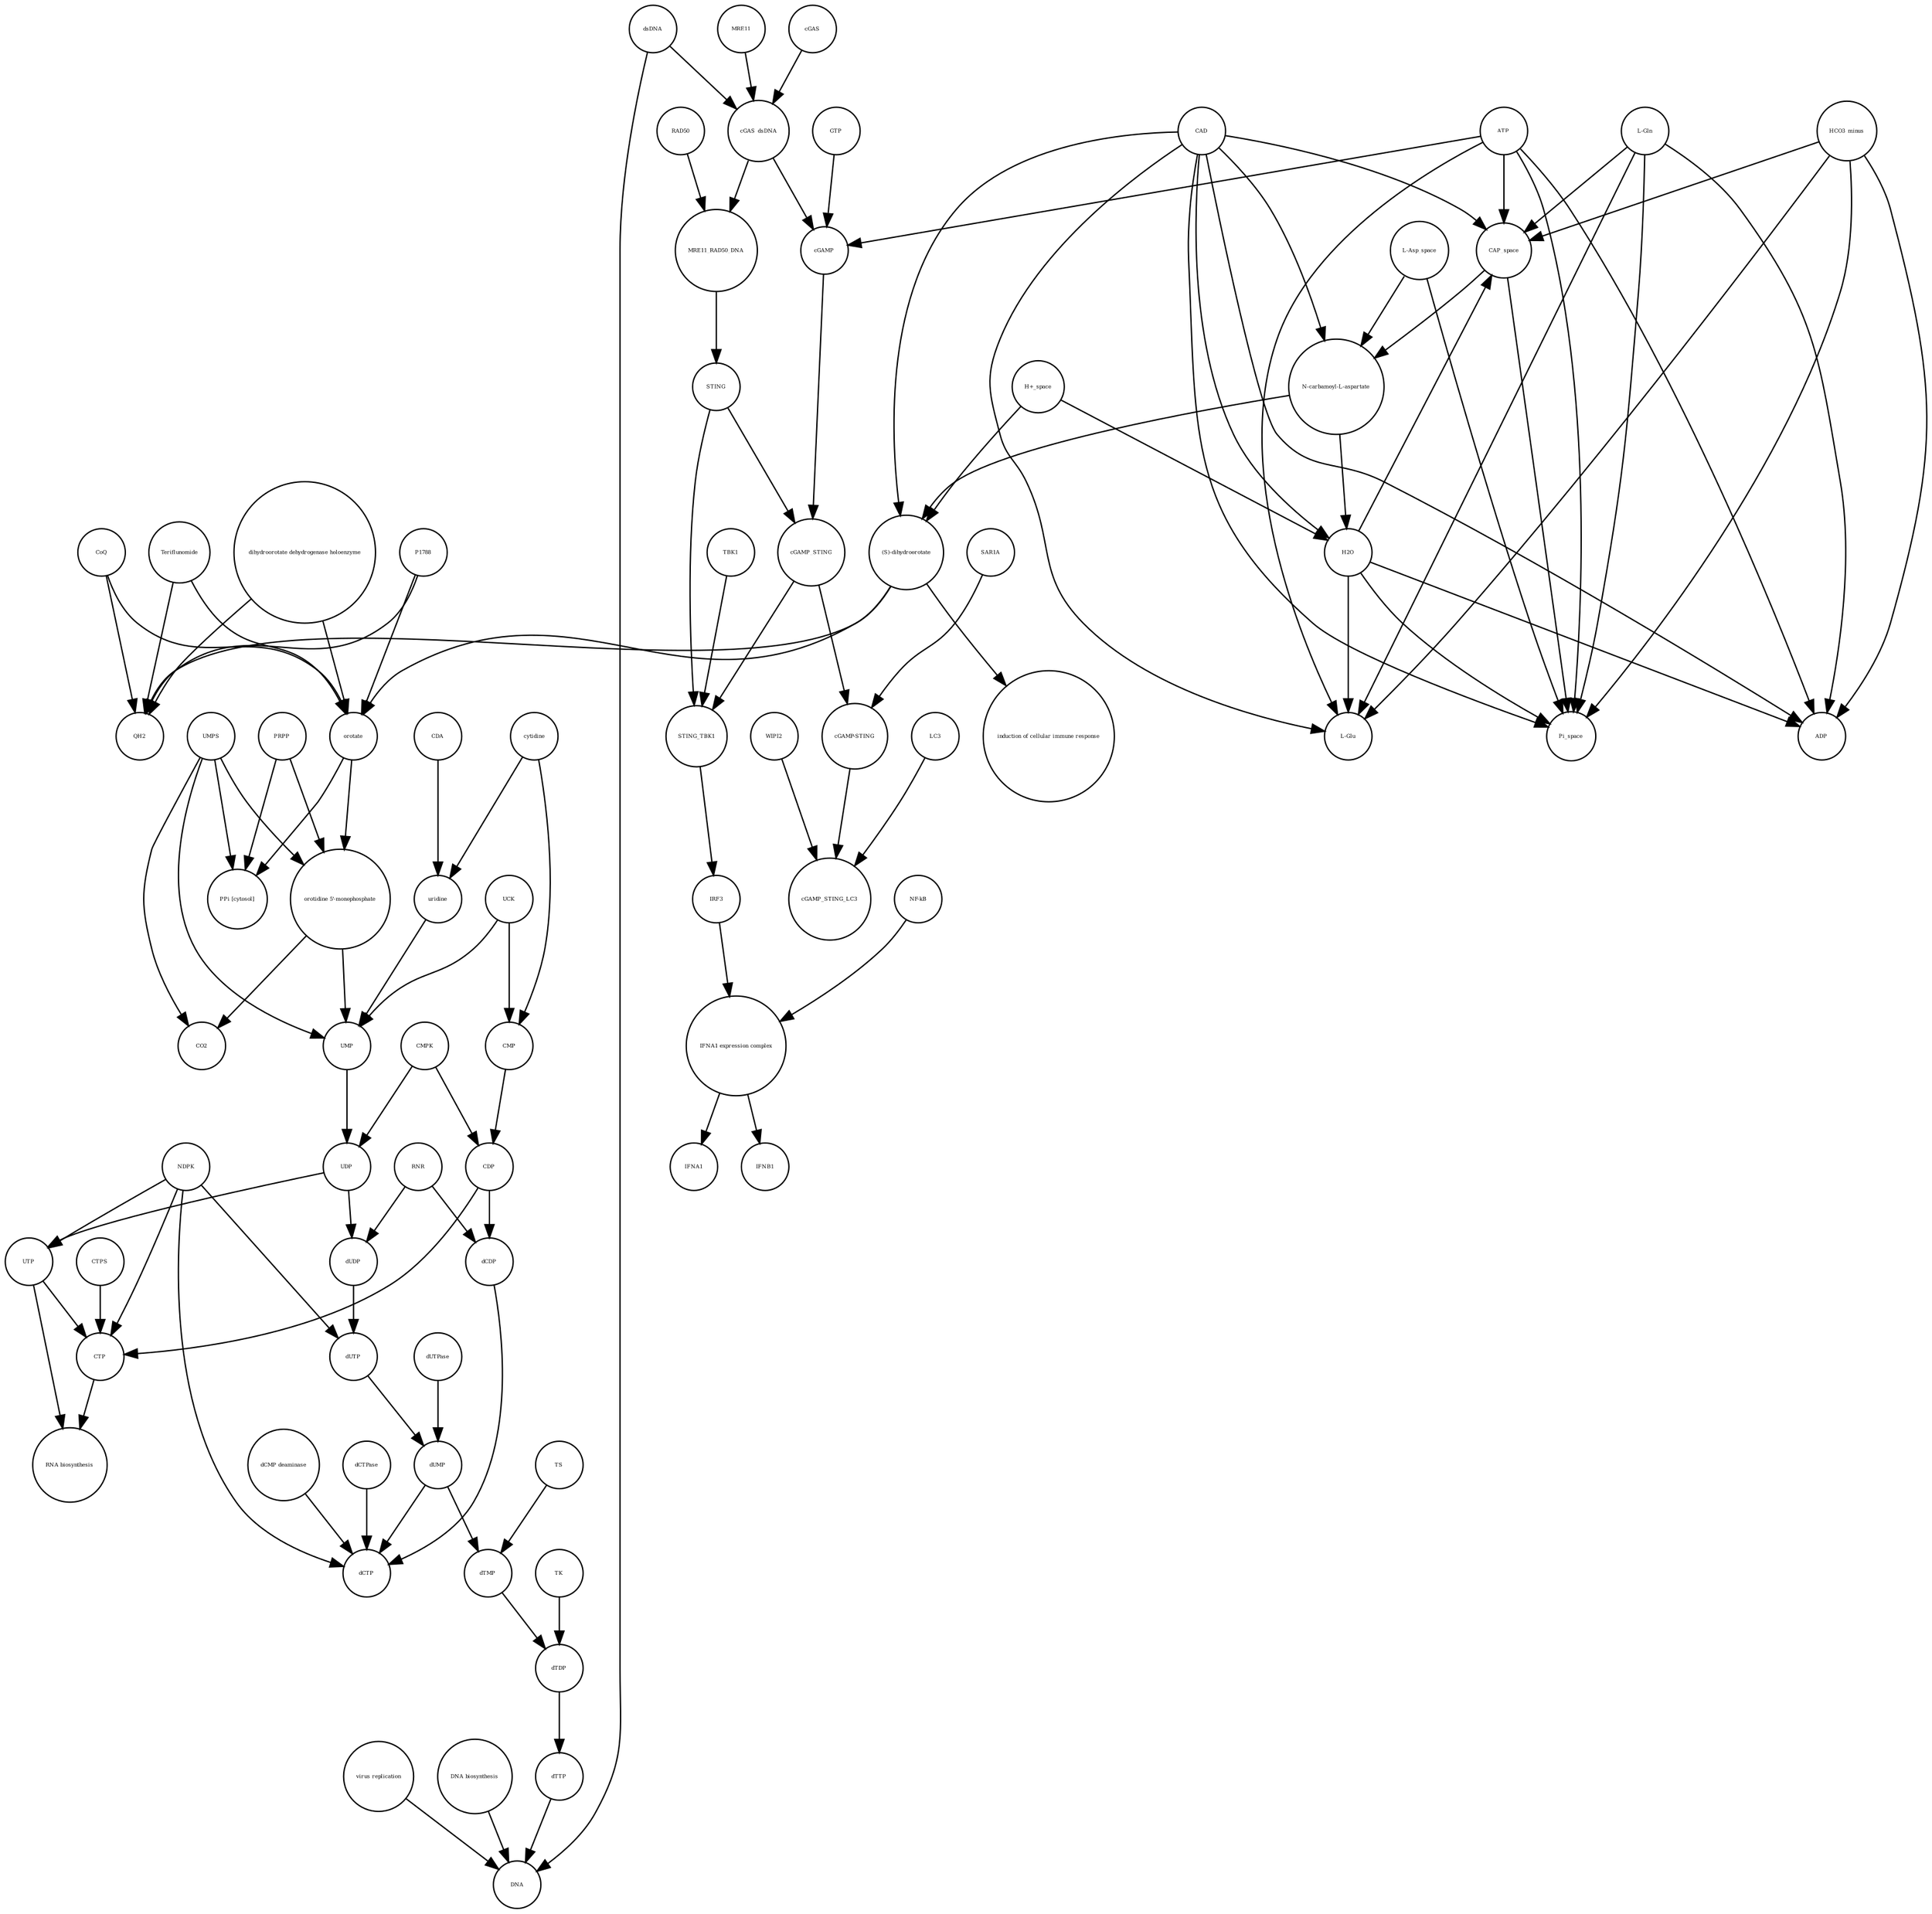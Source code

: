 strict digraph  {
UTP [annotation="", bipartite=0, cls="simple chemical", fontsize=4, label=UTP, shape=circle];
"RNA biosynthesis" [annotation="urn_miriam_obo.go_GO%3A0032774", bipartite=0, cls=phenotype, fontsize=4, label="RNA biosynthesis", shape=circle];
CTP [annotation="", bipartite=0, cls="simple chemical", fontsize=4, label=CTP, shape=circle];
"(S)-dihydroorotate" [annotation="", bipartite=0, cls="simple chemical", fontsize=4, label="(S)-dihydroorotate", shape=circle];
"induction of cellular immune response" [annotation="", bipartite=0, cls=phenotype, fontsize=4, label="induction of cellular immune response", shape=circle];
"PPi [cytosol]" [annotation="", bipartite=0, cls="simple chemical", fontsize=4, label="PPi [cytosol]", shape=circle];
"NF-kB" [annotation="", bipartite=0, cls=complex, fontsize=4, label="NF-kB", shape=circle];
ATP [annotation="", bipartite=0, cls="simple chemical", fontsize=4, label=ATP, shape=circle];
RAD50 [annotation="", bipartite=0, cls="macromolecule multimer", fontsize=4, label=RAD50, shape=circle];
"L-Asp_space" [annotation="", bipartite=0, cls="simple chemical", fontsize=4, label="L-Asp_space", shape=circle];
UMPS [annotation="", bipartite=0, cls="macromolecule multimer", fontsize=4, label=UMPS, shape=circle];
QH2 [annotation="", bipartite=0, cls="simple chemical", fontsize=4, label=QH2, shape=circle];
UCK [annotation="", bipartite=0, cls=macromolecule, fontsize=4, label=UCK, shape=circle];
dCDP [annotation="", bipartite=0, cls="simple chemical", fontsize=4, label=dCDP, shape=circle];
LC3 [annotation="", bipartite=0, cls=macromolecule, fontsize=4, label=LC3, shape=circle];
cytidine [annotation="", bipartite=0, cls="simple chemical", fontsize=4, label=cytidine, shape=circle];
ADP [annotation="", bipartite=0, cls="simple chemical", fontsize=4, label=ADP, shape=circle];
WIPI2 [annotation="", bipartite=0, cls=macromolecule, fontsize=4, label=WIPI2, shape=circle];
"orotidine 5'-monophosphate" [annotation="", bipartite=0, cls="simple chemical", fontsize=4, label="orotidine 5'-monophosphate", shape=circle];
dUMP [annotation="", bipartite=0, cls="simple chemical", fontsize=4, label=dUMP, shape=circle];
"L-Glu" [annotation="", bipartite=0, cls="simple chemical", fontsize=4, label="L-Glu", shape=circle];
GTP [annotation="", bipartite=0, cls="simple chemical", fontsize=4, label=GTP, shape=circle];
SAR1A [annotation="", bipartite=0, cls=macromolecule, fontsize=4, label=SAR1A, shape=circle];
cGAMP [annotation="", bipartite=0, cls="simple chemical", fontsize=4, label=cGAMP, shape=circle];
TK [annotation="", bipartite=0, cls=macromolecule, fontsize=4, label=TK, shape=circle];
STING [annotation="", bipartite=0, cls="macromolecule multimer", fontsize=4, label=STING, shape=circle];
IFNB1 [annotation="", bipartite=0, cls="nucleic acid feature", fontsize=4, label=IFNB1, shape=circle];
TS [annotation="", bipartite=0, cls=macromolecule, fontsize=4, label=TS, shape=circle];
MRE11_RAD50_DNA [annotation="", bipartite=0, cls=complex, fontsize=4, label=MRE11_RAD50_DNA, shape=circle];
CoQ [annotation="", bipartite=0, cls="simple chemical", fontsize=4, label=CoQ, shape=circle];
"H+_space" [annotation="", bipartite=0, cls="simple chemical", fontsize=4, label="H+_space", shape=circle];
TBK1 [annotation="", bipartite=0, cls=macromolecule, fontsize=4, label=TBK1, shape=circle];
DNA [annotation="", bipartite=0, cls="nucleic acid feature", fontsize=4, label=DNA, shape=circle];
"virus replication" [annotation="", bipartite=0, cls=phenotype, fontsize=4, label="virus replication", shape=circle];
Teriflunomide [annotation="", bipartite=0, cls="simple chemical", fontsize=4, label=Teriflunomide, shape=circle];
dCTP [annotation="", bipartite=0, cls="simple chemical", fontsize=4, label=dCTP, shape=circle];
STING_TBK1 [annotation="", bipartite=0, cls=complex, fontsize=4, label=STING_TBK1, shape=circle];
CMP [annotation="", bipartite=0, cls="simple chemical", fontsize=4, label=CMP, shape=circle];
"N-carbamoyl-L-aspartate" [annotation="", bipartite=0, cls="simple chemical", fontsize=4, label="N-carbamoyl-L-aspartate", shape=circle];
CO2 [annotation="", bipartite=0, cls="simple chemical", fontsize=4, label=CO2, shape=circle];
PRPP [annotation="", bipartite=0, cls="simple chemical", fontsize=4, label=PRPP, shape=circle];
Pi_space [annotation="", bipartite=0, cls="simple chemical", fontsize=4, label=Pi_space, shape=circle];
IRF3 [annotation="", bipartite=0, cls="macromolecule multimer", fontsize=4, label=IRF3, shape=circle];
IFNA1 [annotation="", bipartite=0, cls="nucleic acid feature", fontsize=4, label=IFNA1, shape=circle];
"dihydroorotate dehydrogenase holoenzyme" [annotation="", bipartite=0, cls="simple chemical", fontsize=4, label="dihydroorotate dehydrogenase holoenzyme", shape=circle];
dTMP [annotation="", bipartite=0, cls="simple chemical", fontsize=4, label=dTMP, shape=circle];
"DNA biosynthesis" [annotation="urn_miriam_obo.go_GO%3A0071897", bipartite=0, cls=phenotype, fontsize=4, label="DNA biosynthesis", shape=circle];
"dCMP deaminase" [annotation="", bipartite=0, cls=macromolecule, fontsize=4, label="dCMP deaminase", shape=circle];
cGAMP_STING [annotation="", bipartite=0, cls=complex, fontsize=4, label=cGAMP_STING, shape=circle];
RNR [annotation="", bipartite=0, cls=macromolecule, fontsize=4, label=RNR, shape=circle];
dUTP [annotation="", bipartite=0, cls="simple chemical", fontsize=4, label=dUTP, shape=circle];
CAD [annotation="", bipartite=0, cls=macromolecule, fontsize=4, label=CAD, shape=circle];
cGAS_dsDNA [annotation="", bipartite=0, cls=complex, fontsize=4, label=cGAS_dsDNA, shape=circle];
P1788 [annotation="", bipartite=0, cls="simple chemical", fontsize=4, label=P1788, shape=circle];
dTDP [annotation="", bipartite=0, cls="simple chemical", fontsize=4, label=dTDP, shape=circle];
dsDNA [annotation="", bipartite=0, cls="simple chemical", fontsize=4, label=dsDNA, shape=circle];
CMPK [annotation="", bipartite=0, cls=macromolecule, fontsize=4, label=CMPK, shape=circle];
dUDP [annotation="", bipartite=0, cls="simple chemical", fontsize=4, label=dUDP, shape=circle];
HCO3_minus [annotation="", bipartite=0, cls="simple chemical", fontsize=4, label=HCO3_minus, shape=circle];
CTPS [annotation="", bipartite=0, cls=macromolecule, fontsize=4, label=CTPS, shape=circle];
"cGAMP-STING" [annotation="", bipartite=0, cls=complex, fontsize=4, label="cGAMP-STING", shape=circle];
orotate [annotation="", bipartite=0, cls="simple chemical", fontsize=4, label=orotate, shape=circle];
CAP_space [annotation="", bipartite=0, cls="simple chemical", fontsize=4, label=CAP_space, shape=circle];
CDA [annotation="", bipartite=0, cls=macromolecule, fontsize=4, label=CDA, shape=circle];
"L-Gln" [annotation="", bipartite=0, cls="simple chemical", fontsize=4, label="L-Gln", shape=circle];
uridine [annotation="", bipartite=0, cls="simple chemical", fontsize=4, label=uridine, shape=circle];
"IFNA1 expression complex" [annotation="", bipartite=0, cls=complex, fontsize=4, label="IFNA1 expression complex", shape=circle];
UDP [annotation="", bipartite=0, cls="simple chemical", fontsize=4, label=UDP, shape=circle];
H2O [annotation="", bipartite=0, cls="simple chemical", fontsize=4, label=H2O, shape=circle];
UMP [annotation="", bipartite=0, cls="simple chemical", fontsize=4, label=UMP, shape=circle];
cGAS [annotation="", bipartite=0, cls=macromolecule, fontsize=4, label=cGAS, shape=circle];
cGAMP_STING_LC3 [annotation="", bipartite=0, cls=complex, fontsize=4, label=cGAMP_STING_LC3, shape=circle];
dCTPase [annotation="", bipartite=0, cls=macromolecule, fontsize=4, label=dCTPase, shape=circle];
dTTP [annotation="", bipartite=0, cls="simple chemical", fontsize=4, label=dTTP, shape=circle];
NDPK [annotation="", bipartite=0, cls=macromolecule, fontsize=4, label=NDPK, shape=circle];
CDP [annotation="", bipartite=0, cls="simple chemical", fontsize=4, label=CDP, shape=circle];
MRE11 [annotation="", bipartite=0, cls="macromolecule multimer", fontsize=4, label=MRE11, shape=circle];
dUTPase [annotation="", bipartite=0, cls=macromolecule, fontsize=4, label=dUTPase, shape=circle];
UTP -> "RNA biosynthesis"  [annotation="", interaction_type="necessary stimulation"];
UTP -> CTP  [annotation="", interaction_type=production];
CTP -> "RNA biosynthesis"  [annotation="", interaction_type="necessary stimulation"];
"(S)-dihydroorotate" -> "induction of cellular immune response"  [annotation="", interaction_type="necessary stimulation"];
"(S)-dihydroorotate" -> QH2  [annotation="", interaction_type=production];
"(S)-dihydroorotate" -> orotate  [annotation="", interaction_type=production];
"NF-kB" -> "IFNA1 expression complex"  [annotation="", interaction_type=production];
ATP -> ADP  [annotation="", interaction_type=production];
ATP -> "L-Glu"  [annotation="", interaction_type=production];
ATP -> Pi_space  [annotation="", interaction_type=production];
ATP -> CAP_space  [annotation="", interaction_type=production];
ATP -> cGAMP  [annotation="", interaction_type=production];
RAD50 -> MRE11_RAD50_DNA  [annotation="", interaction_type=production];
"L-Asp_space" -> "N-carbamoyl-L-aspartate"  [annotation="", interaction_type=production];
"L-Asp_space" -> Pi_space  [annotation="", interaction_type=production];
UMPS -> "PPi [cytosol]"  [annotation=urn_miriam_reactome_REACT_1698, interaction_type=catalysis];
UMPS -> "orotidine 5'-monophosphate"  [annotation=urn_miriam_reactome_REACT_1698, interaction_type=catalysis];
UMPS -> UMP  [annotation=urn_miriam_reactome_REACT_1698, interaction_type=catalysis];
UMPS -> CO2  [annotation=urn_miriam_reactome_REACT_1698, interaction_type=catalysis];
UCK -> CMP  [annotation="", interaction_type=catalysis];
UCK -> UMP  [annotation="", interaction_type=catalysis];
dCDP -> dCTP  [annotation="", interaction_type=production];
LC3 -> cGAMP_STING_LC3  [annotation="", interaction_type=production];
cytidine -> CMP  [annotation="", interaction_type=production];
cytidine -> uridine  [annotation="", interaction_type=production];
WIPI2 -> cGAMP_STING_LC3  [annotation="", interaction_type=catalysis];
"orotidine 5'-monophosphate" -> UMP  [annotation="", interaction_type=production];
"orotidine 5'-monophosphate" -> CO2  [annotation="", interaction_type=production];
dUMP -> dTMP  [annotation="", interaction_type=production];
dUMP -> dCTP  [annotation="", interaction_type=production];
GTP -> cGAMP  [annotation="", interaction_type=production];
SAR1A -> "cGAMP-STING"  [annotation="", interaction_type=catalysis];
cGAMP -> cGAMP_STING  [annotation="", interaction_type=production];
TK -> dTDP  [annotation="", interaction_type=catalysis];
STING -> STING_TBK1  [annotation="", interaction_type=production];
STING -> cGAMP_STING  [annotation="", interaction_type=production];
TS -> dTMP  [annotation="", interaction_type=catalysis];
MRE11_RAD50_DNA -> STING  [annotation="", interaction_type=catalysis];
CoQ -> QH2  [annotation="", interaction_type=production];
CoQ -> orotate  [annotation="", interaction_type=production];
"H+_space" -> H2O  [annotation="", interaction_type=production];
"H+_space" -> "(S)-dihydroorotate"  [annotation="", interaction_type=production];
TBK1 -> STING_TBK1  [annotation="", interaction_type=production];
"virus replication" -> DNA  [annotation="", interaction_type=inhibition];
Teriflunomide -> QH2  [annotation=urn_miriam_reactome_REACT_1698, interaction_type=inhibition];
Teriflunomide -> orotate  [annotation=urn_miriam_reactome_REACT_1698, interaction_type=inhibition];
STING_TBK1 -> IRF3  [annotation="", interaction_type=catalysis];
CMP -> CDP  [annotation="", interaction_type=production];
"N-carbamoyl-L-aspartate" -> H2O  [annotation="", interaction_type=production];
"N-carbamoyl-L-aspartate" -> "(S)-dihydroorotate"  [annotation="", interaction_type=production];
PRPP -> "PPi [cytosol]"  [annotation="", interaction_type=production];
PRPP -> "orotidine 5'-monophosphate"  [annotation="", interaction_type=production];
IRF3 -> "IFNA1 expression complex"  [annotation="", interaction_type=production];
"dihydroorotate dehydrogenase holoenzyme" -> QH2  [annotation=urn_miriam_reactome_REACT_1698, interaction_type=catalysis];
"dihydroorotate dehydrogenase holoenzyme" -> orotate  [annotation=urn_miriam_reactome_REACT_1698, interaction_type=catalysis];
dTMP -> dTDP  [annotation="", interaction_type=production];
"DNA biosynthesis" -> DNA  [annotation="", interaction_type=catalysis];
"dCMP deaminase" -> dCTP  [annotation="", interaction_type=catalysis];
cGAMP_STING -> "cGAMP-STING"  [annotation="", interaction_type=production];
cGAMP_STING -> STING_TBK1  [annotation="", interaction_type=production];
RNR -> dUDP  [annotation="", interaction_type=catalysis];
RNR -> dCDP  [annotation="", interaction_type=catalysis];
dUTP -> dUMP  [annotation="", interaction_type=production];
CAD -> ADP  [annotation=urn_miriam_reactome_REACT_1698, interaction_type=catalysis];
CAD -> "L-Glu"  [annotation=urn_miriam_reactome_REACT_1698, interaction_type=catalysis];
CAD -> Pi_space  [annotation=urn_miriam_reactome_REACT_1698, interaction_type=catalysis];
CAD -> CAP_space  [annotation=urn_miriam_reactome_REACT_1698, interaction_type=catalysis];
CAD -> H2O  [annotation=urn_miriam_reactome_REACT_1698, interaction_type=catalysis];
CAD -> "(S)-dihydroorotate"  [annotation=urn_miriam_reactome_REACT_1698, interaction_type=catalysis];
CAD -> "N-carbamoyl-L-aspartate"  [annotation=urn_miriam_reactome_REACT_1698, interaction_type=catalysis];
cGAS_dsDNA -> cGAMP  [annotation="", interaction_type=catalysis];
cGAS_dsDNA -> MRE11_RAD50_DNA  [annotation="", interaction_type=production];
P1788 -> QH2  [annotation=urn_miriam_reactome_REACT_1698, interaction_type=inhibition];
P1788 -> orotate  [annotation=urn_miriam_reactome_REACT_1698, interaction_type=inhibition];
dTDP -> dTTP  [annotation="", interaction_type=production];
dsDNA -> cGAS_dsDNA  [annotation="", interaction_type=production];
dsDNA -> DNA  [annotation="", interaction_type=production];
CMPK -> CDP  [annotation="", interaction_type=catalysis];
CMPK -> UDP  [annotation="", interaction_type=catalysis];
dUDP -> dUTP  [annotation="", interaction_type=production];
HCO3_minus -> "L-Glu"  [annotation="", interaction_type=production];
HCO3_minus -> ADP  [annotation="", interaction_type=production];
HCO3_minus -> Pi_space  [annotation="", interaction_type=production];
HCO3_minus -> CAP_space  [annotation="", interaction_type=production];
CTPS -> CTP  [annotation="", interaction_type=catalysis];
"cGAMP-STING" -> cGAMP_STING_LC3  [annotation="", interaction_type=production];
orotate -> "PPi [cytosol]"  [annotation="", interaction_type=production];
orotate -> "orotidine 5'-monophosphate"  [annotation="", interaction_type=production];
CAP_space -> "N-carbamoyl-L-aspartate"  [annotation="", interaction_type=production];
CAP_space -> Pi_space  [annotation="", interaction_type=production];
CDA -> uridine  [annotation="", interaction_type=catalysis];
"L-Gln" -> "L-Glu"  [annotation="", interaction_type=production];
"L-Gln" -> ADP  [annotation="", interaction_type=production];
"L-Gln" -> Pi_space  [annotation="", interaction_type=production];
"L-Gln" -> CAP_space  [annotation="", interaction_type=production];
uridine -> UMP  [annotation="", interaction_type=production];
"IFNA1 expression complex" -> IFNA1  [annotation="", interaction_type=stimulation];
"IFNA1 expression complex" -> IFNB1  [annotation="", interaction_type=stimulation];
UDP -> dUDP  [annotation="", interaction_type=production];
UDP -> UTP  [annotation="", interaction_type=production];
H2O -> "L-Glu"  [annotation="", interaction_type=production];
H2O -> ADP  [annotation="", interaction_type=production];
H2O -> Pi_space  [annotation="", interaction_type=production];
H2O -> CAP_space  [annotation="", interaction_type=production];
UMP -> UDP  [annotation="", interaction_type=production];
cGAS -> cGAS_dsDNA  [annotation="", interaction_type=production];
dCTPase -> dCTP  [annotation="", interaction_type=catalysis];
dTTP -> DNA  [annotation="", interaction_type=production];
NDPK -> CTP  [annotation="", interaction_type=catalysis];
NDPK -> dCTP  [annotation="", interaction_type=catalysis];
NDPK -> UTP  [annotation="", interaction_type=catalysis];
NDPK -> dUTP  [annotation="", interaction_type=catalysis];
CDP -> CTP  [annotation="", interaction_type=production];
CDP -> dCDP  [annotation="", interaction_type=production];
MRE11 -> cGAS_dsDNA  [annotation="", interaction_type=production];
dUTPase -> dUMP  [annotation="", interaction_type=catalysis];
}
